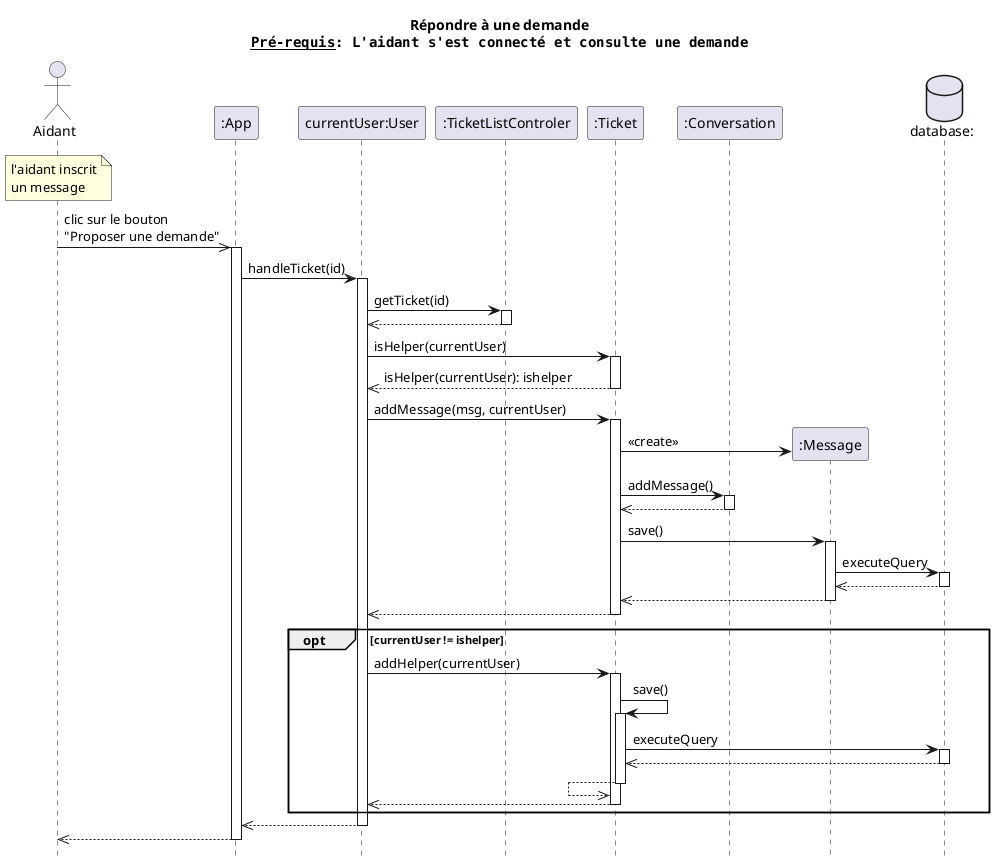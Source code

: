 @startuml repondre a une demande
title Répondre à une demande\n""__Pré-requis__: L'aidant s'est connecté et consulte une demande""
hide footbox

actor client as "Aidant" order 1
participant app as ":App" order 2 
participant user as "currentUser:User" order 3
participant tlc as ":TicketListControler" order 4
participant conv as ":Conversation" order 5
participant ticket as ":Ticket" order 4
database bdd as "database:"  order 7

note over client: l'aidant inscrit\nun message
client ->> app: clic sur le bouton\n"Proposer une demande"
activate app
app -> user: handleTicket(id)
activate user

user -> tlc: getTicket(id)
activate tlc
user <<-- tlc
deactivate tlc

user -> ticket: isHelper(currentUser)
activate ticket
user <<-- ticket: isHelper(currentUser): ishelper
deactivate ticket

user -> ticket: addMessage(msg, currentUser)
activate ticket
create msg as ":Message" order 6
ticket -> msg: <<create>>

ticket -> conv: addMessage()
activate conv
ticket <<-- conv
deactivate conv

ticket -> msg: save()
activate msg
msg -> bdd: executeQuery
activate bdd
msg <<-- bdd
deactivate bdd
ticket <<-- msg 
deactivate msg

user <<-- ticket
deactivate ticket

opt currentUser != ishelper 
user -> ticket: addHelper(currentUser)
activate ticket
ticket -> ticket: save()
activate ticket
ticket -> bdd: executeQuery
activate bdd
ticket <<-- bdd
deactivate bdd
ticket <<-- ticket
deactivate ticket
user <<-- ticket
deactivate ticket
end

app <<-- user
deactivate user
client <<-- app
deactivate app


@enduml
